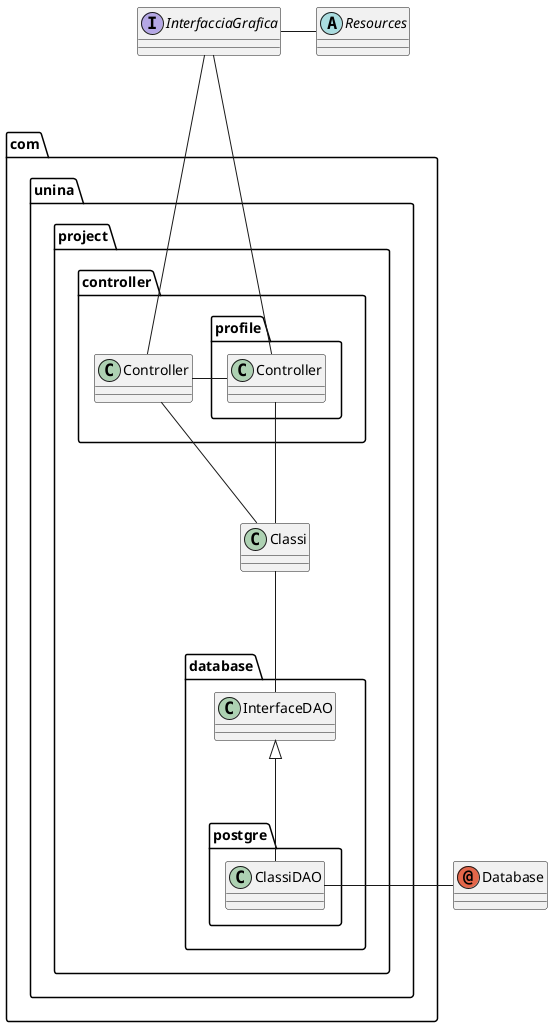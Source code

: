 @startuml
'https://plantuml.com/sequence-diagram
interface InterfacciaGrafica{
}
abstract Resources{
}
annotation Database{
}
class com.unina.project.controller.Controller {
}
class com.unina.project.controller.profile.Controller {
}
class com.unina.project.Classi {
}
class com.unina.project.database.InterfaceDAO {
}
class com.unina.project.database.postgre.ClassiDAO {
}
InterfacciaGrafica - com.unina.project.controller.Controller
InterfacciaGrafica - Resources
com.unina.project.controller.profile.Controller --- com.unina.project.Classi
com.unina.project.controller.Controller --- com.unina.project.Classi
InterfacciaGrafica --- com.unina.project.controller.profile.Controller
com.unina.project.controller.profile.Controller - com.unina.project.controller.Controller
com.unina.project.Classi --- com.unina.project.database.InterfaceDAO
com.unina.project.database.InterfaceDAO <|--- com.unina.project.database.postgre.ClassiDAO
com.unina.project.database.postgre.ClassiDAO - Database

@enduml